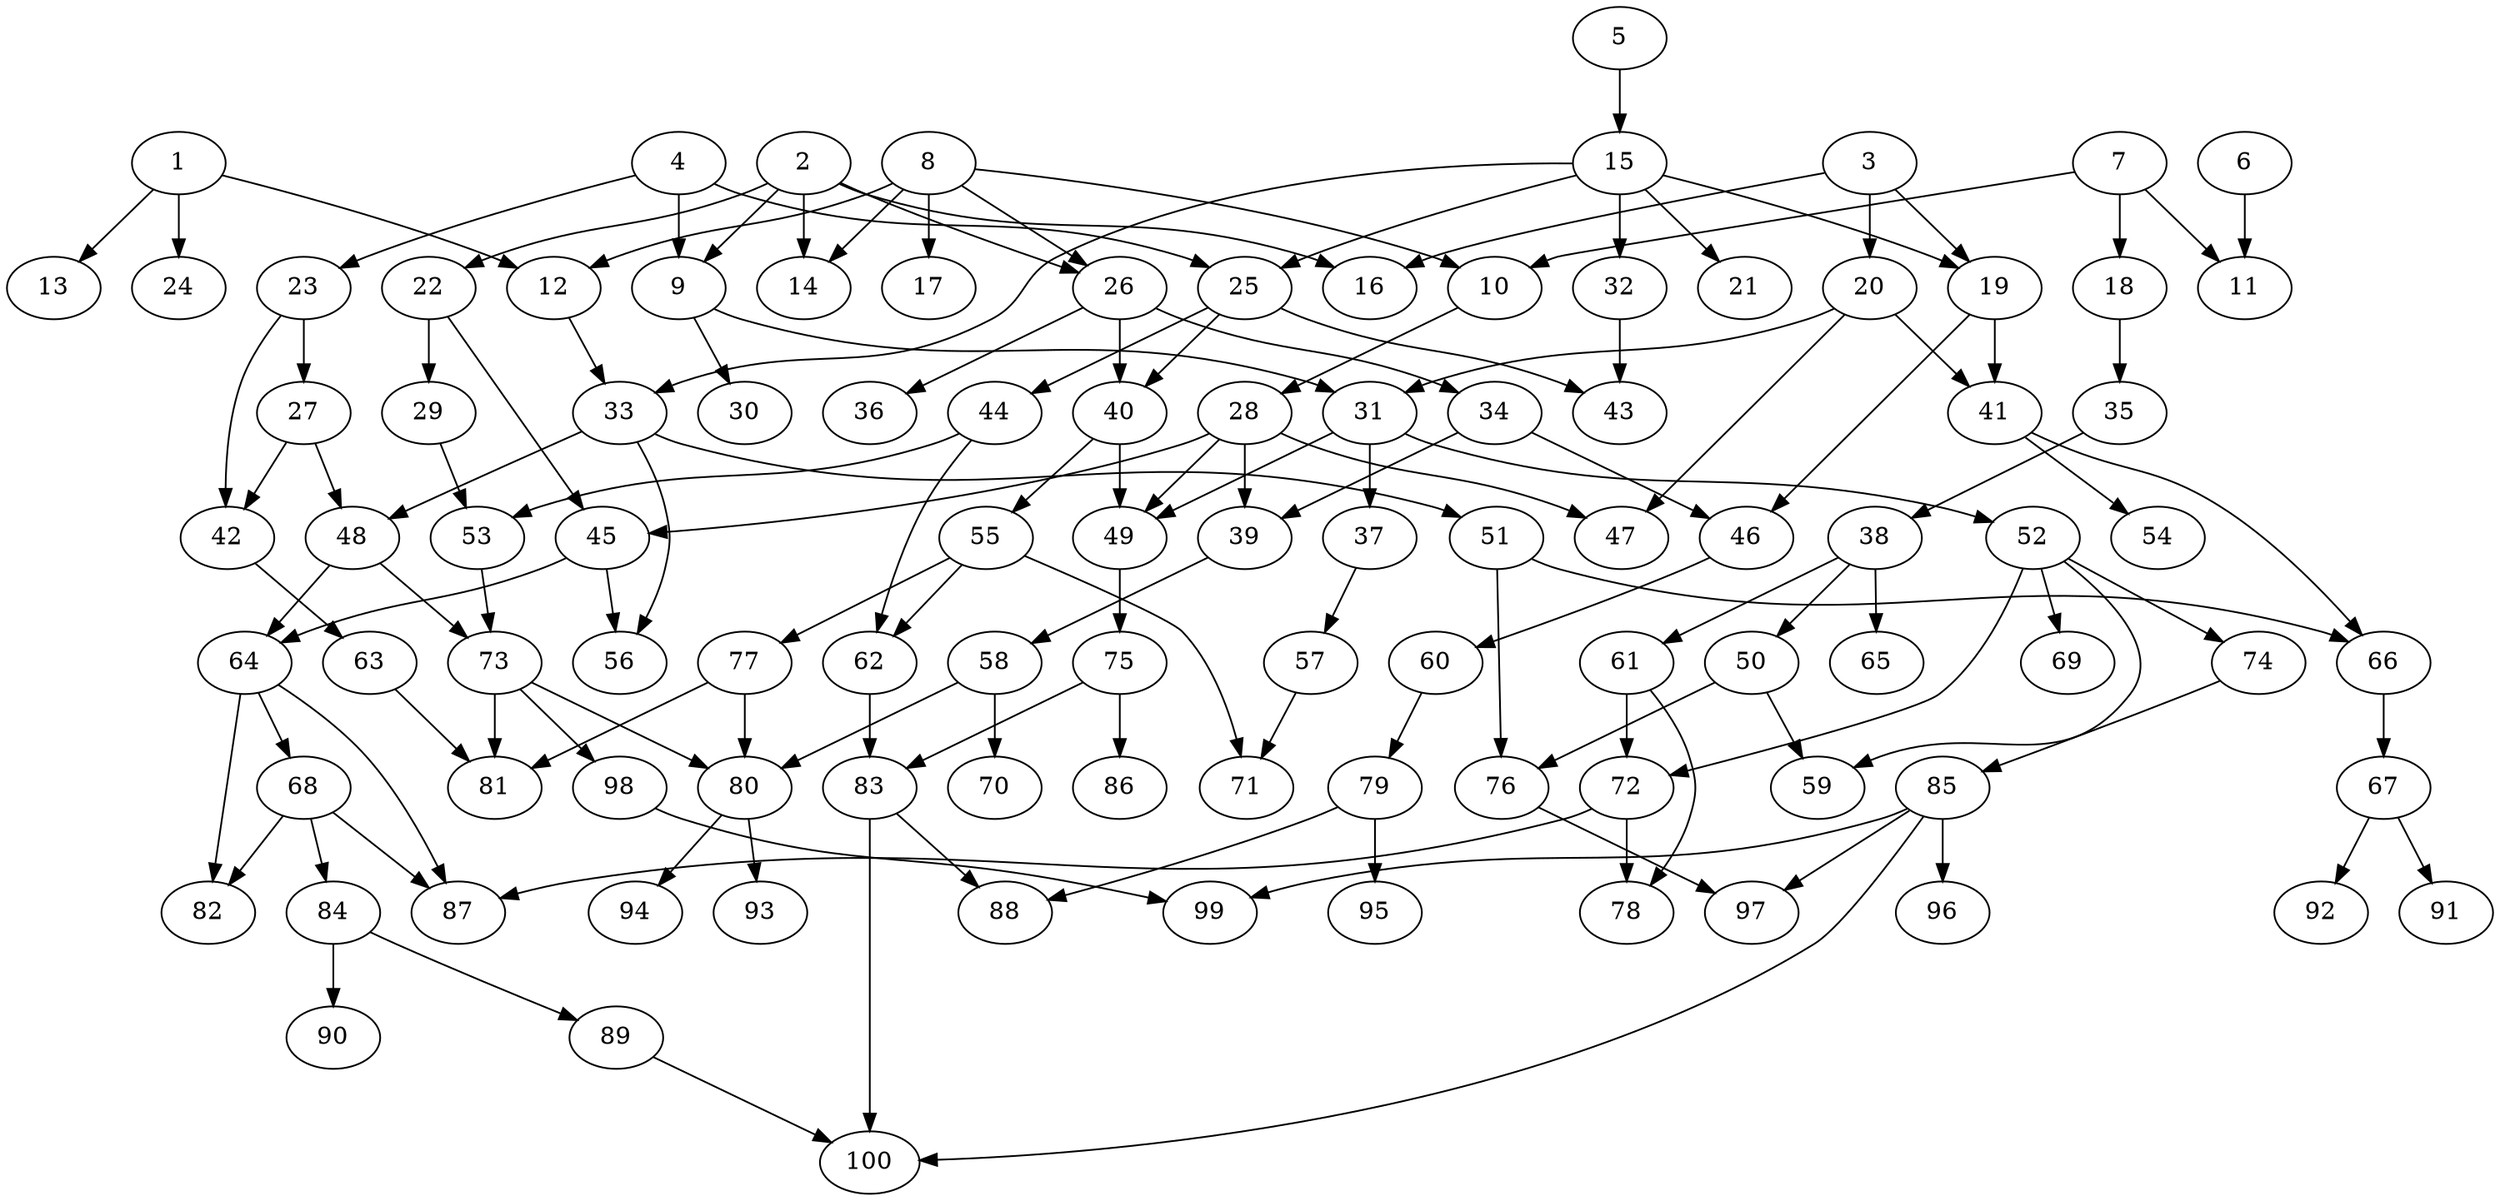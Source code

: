 // DAG automatically generated by daggen at Fri Aug  4 16:35:14 2017
// ./daggen --dot -n 100 --fat 0.5 --regular 0.8 --density 0.2 --jump 2 
digraph G {
  1 [size="26750", alpha="0.17"]
  1 -> 12 [size ="679"]
  1 -> 13 [size ="679"]
  1 -> 24 [size ="679"]
  2 [size="453014", alpha="0.17"]
  2 -> 9 [size ="302"]
  2 -> 14 [size ="302"]
  2 -> 16 [size ="302"]
  2 -> 22 [size ="302"]
  2 -> 26 [size ="302"]
  3 [size="1073742", alpha="0.15"]
  3 -> 16 [size ="839"]
  3 -> 19 [size ="839"]
  3 -> 20 [size ="839"]
  4 [size="2945", alpha="0.04"]
  4 -> 9 [size ="134"]
  4 -> 23 [size ="134"]
  4 -> 25 [size ="134"]
  5 [size="20892", alpha="0.06"]
  5 -> 15 [size ="411"]
  6 [size="68719", alpha="0.01"]
  6 -> 11 [size ="134"]
  7 [size="529652", alpha="0.19"]
  7 -> 10 [size ="411"]
  7 -> 11 [size ="411"]
  7 -> 18 [size ="411"]
  8 [size="33049", alpha="0.14"]
  8 -> 10 [size ="34"]
  8 -> 12 [size ="34"]
  8 -> 14 [size ="34"]
  8 -> 17 [size ="34"]
  8 -> 26 [size ="34"]
  9 [size="377122", alpha="0.11"]
  9 -> 30 [size ="302"]
  9 -> 31 [size ="302"]
  10 [size="3876", alpha="0.10"]
  10 -> 28 [size ="75"]
  11 [size="1008", alpha="0.07"]
  12 [size="268851", alpha="0.09"]
  12 -> 33 [size ="411"]
  13 [size="566257", alpha="0.01"]
  14 [size="368293", alpha="0.13"]
  15 [size="3698", alpha="0.13"]
  15 -> 19 [size ="134"]
  15 -> 21 [size ="134"]
  15 -> 25 [size ="134"]
  15 -> 32 [size ="134"]
  15 -> 33 [size ="134"]
  16 [size="8061", alpha="0.03"]
  17 [size="1076", alpha="0.12"]
  18 [size="732401", alpha="0.12"]
  18 -> 35 [size ="679"]
  19 [size="20086", alpha="0.14"]
  19 -> 41 [size ="34"]
  19 -> 46 [size ="34"]
  20 [size="389668", alpha="0.02"]
  20 -> 31 [size ="679"]
  20 -> 41 [size ="679"]
  20 -> 47 [size ="679"]
  21 [size="1288183", alpha="0.08"]
  22 [size="1073742", alpha="0.09"]
  22 -> 29 [size ="839"]
  22 -> 45 [size ="839"]
  23 [size="26799", alpha="0.17"]
  23 -> 27 [size ="679"]
  23 -> 42 [size ="679"]
  24 [size="68719", alpha="0.08"]
  25 [size="28991", alpha="0.09"]
  25 -> 40 [size ="75"]
  25 -> 43 [size ="75"]
  25 -> 44 [size ="75"]
  26 [size="613442", alpha="0.05"]
  26 -> 34 [size ="679"]
  26 -> 36 [size ="679"]
  26 -> 40 [size ="679"]
  27 [size="231928", alpha="0.16"]
  27 -> 42 [size ="302"]
  27 -> 48 [size ="302"]
  28 [size="134218", alpha="0.14"]
  28 -> 39 [size ="210"]
  28 -> 45 [size ="210"]
  28 -> 47 [size ="210"]
  28 -> 49 [size ="210"]
  29 [size="1069197", alpha="0.05"]
  29 -> 53 [size ="839"]
  30 [size="11988", alpha="0.01"]
  31 [size="8590", alpha="0.07"]
  31 -> 37 [size ="34"]
  31 -> 49 [size ="34"]
  31 -> 52 [size ="34"]
  32 [size="3636", alpha="0.04"]
  32 -> 43 [size ="210"]
  33 [size="5992", alpha="0.04"]
  33 -> 48 [size ="679"]
  33 -> 51 [size ="679"]
  33 -> 56 [size ="679"]
  34 [size="819846", alpha="0.14"]
  34 -> 39 [size ="537"]
  34 -> 46 [size ="537"]
  35 [size="782758", alpha="0.02"]
  35 -> 38 [size ="679"]
  36 [size="160959", alpha="0.20"]
  37 [size="447742", alpha="0.10"]
  37 -> 57 [size ="302"]
  38 [size="140866", alpha="0.01"]
  38 -> 50 [size ="210"]
  38 -> 61 [size ="210"]
  38 -> 65 [size ="210"]
  39 [size="368293", alpha="0.11"]
  39 -> 58 [size ="411"]
  40 [size="4720", alpha="0.16"]
  40 -> 49 [size ="75"]
  40 -> 55 [size ="75"]
  41 [size="392165", alpha="0.12"]
  41 -> 54 [size ="537"]
  41 -> 66 [size ="537"]
  42 [size="10119", alpha="0.08"]
  42 -> 63 [size ="679"]
  43 [size="134218", alpha="0.14"]
  44 [size="8701", alpha="0.05"]
  44 -> 53 [size ="679"]
  44 -> 62 [size ="679"]
  45 [size="14131", alpha="0.14"]
  45 -> 56 [size ="839"]
  45 -> 64 [size ="839"]
  46 [size="1273371", alpha="0.14"]
  46 -> 60 [size ="839"]
  47 [size="134218", alpha="0.11"]
  48 [size="20245", alpha="0.13"]
  48 -> 64 [size ="679"]
  48 -> 73 [size ="679"]
  49 [size="28991", alpha="0.07"]
  49 -> 75 [size ="75"]
  50 [size="68719", alpha="0.02"]
  50 -> 59 [size ="134"]
  50 -> 76 [size ="134"]
  51 [size="28991", alpha="0.17"]
  51 -> 66 [size ="75"]
  51 -> 76 [size ="75"]
  52 [size="15255", alpha="0.02"]
  52 -> 59 [size ="411"]
  52 -> 69 [size ="411"]
  52 -> 72 [size ="411"]
  52 -> 74 [size ="411"]
  53 [size="554797", alpha="0.03"]
  53 -> 73 [size ="411"]
  54 [size="3377", alpha="0.06"]
  55 [size="32600", alpha="0.15"]
  55 -> 62 [size ="34"]
  55 -> 71 [size ="34"]
  55 -> 77 [size ="34"]
  56 [size="12559", alpha="0.19"]
  57 [size="489697", alpha="0.05"]
  57 -> 71 [size ="839"]
  58 [size="36527", alpha="0.05"]
  58 -> 70 [size ="679"]
  58 -> 80 [size ="679"]
  59 [size="231928", alpha="0.06"]
  60 [size="134218", alpha="0.14"]
  60 -> 79 [size ="210"]
  61 [size="231928", alpha="0.18"]
  61 -> 72 [size ="302"]
  61 -> 78 [size ="302"]
  62 [size="19091", alpha="0.01"]
  62 -> 83 [size ="839"]
  63 [size="549756", alpha="0.19"]
  63 -> 81 [size ="537"]
  64 [size="8590", alpha="0.17"]
  64 -> 68 [size ="34"]
  64 -> 82 [size ="34"]
  64 -> 87 [size ="34"]
  65 [size="160123", alpha="0.16"]
  66 [size="2551", alpha="0.10"]
  66 -> 67 [size ="134"]
  67 [size="3828", alpha="0.20"]
  67 -> 91 [size ="75"]
  67 -> 92 [size ="75"]
  68 [size="225796", alpha="0.08"]
  68 -> 82 [size ="537"]
  68 -> 84 [size ="537"]
  68 -> 87 [size ="537"]
  69 [size="549756", alpha="0.07"]
  70 [size="420357", alpha="0.08"]
  71 [size="2804", alpha="0.04"]
  72 [size="158521", alpha="0.08"]
  72 -> 78 [size ="302"]
  72 -> 87 [size ="302"]
  73 [size="8464", alpha="0.13"]
  73 -> 80 [size ="210"]
  73 -> 81 [size ="210"]
  73 -> 98 [size ="210"]
  74 [size="333166", alpha="0.15"]
  74 -> 85 [size ="839"]
  75 [size="17521", alpha="0.17"]
  75 -> 83 [size ="411"]
  75 -> 86 [size ="411"]
  76 [size="5861", alpha="0.09"]
  76 -> 97 [size ="210"]
  77 [size="3701", alpha="0.05"]
  77 -> 80 [size ="75"]
  77 -> 81 [size ="75"]
  78 [size="264716", alpha="0.13"]
  79 [size="109054", alpha="0.08"]
  79 -> 88 [size ="134"]
  79 -> 95 [size ="134"]
  80 [size="415631", alpha="0.17"]
  80 -> 93 [size ="839"]
  80 -> 94 [size ="839"]
  81 [size="295896", alpha="0.04"]
  82 [size="68719", alpha="0.02"]
  83 [size="89317", alpha="0.20"]
  83 -> 88 [size ="134"]
  83 -> 100 [size ="134"]
  84 [size="1073742", alpha="0.17"]
  84 -> 89 [size ="839"]
  84 -> 90 [size ="839"]
  85 [size="179857", alpha="0.01"]
  85 -> 96 [size ="839"]
  85 -> 97 [size ="839"]
  85 -> 99 [size ="839"]
  85 -> 100 [size ="839"]
  86 [size="782758", alpha="0.11"]
  87 [size="51463", alpha="0.11"]
  88 [size="549756", alpha="0.08"]
  89 [size="28991", alpha="0.17"]
  89 -> 100 [size ="75"]
  90 [size="191422", alpha="0.19"]
  91 [size="470232", alpha="0.12"]
  92 [size="152735", alpha="0.07"]
  93 [size="368293", alpha="0.12"]
  94 [size="53227", alpha="0.02"]
  95 [size="180258", alpha="0.14"]
  96 [size="134218", alpha="0.09"]
  97 [size="8590", alpha="0.07"]
  98 [size="441948", alpha="0.15"]
  98 -> 99 [size ="302"]
  99 [size="368293", alpha="0.19"]
  100 [size="27534", alpha="0.18"]
}
